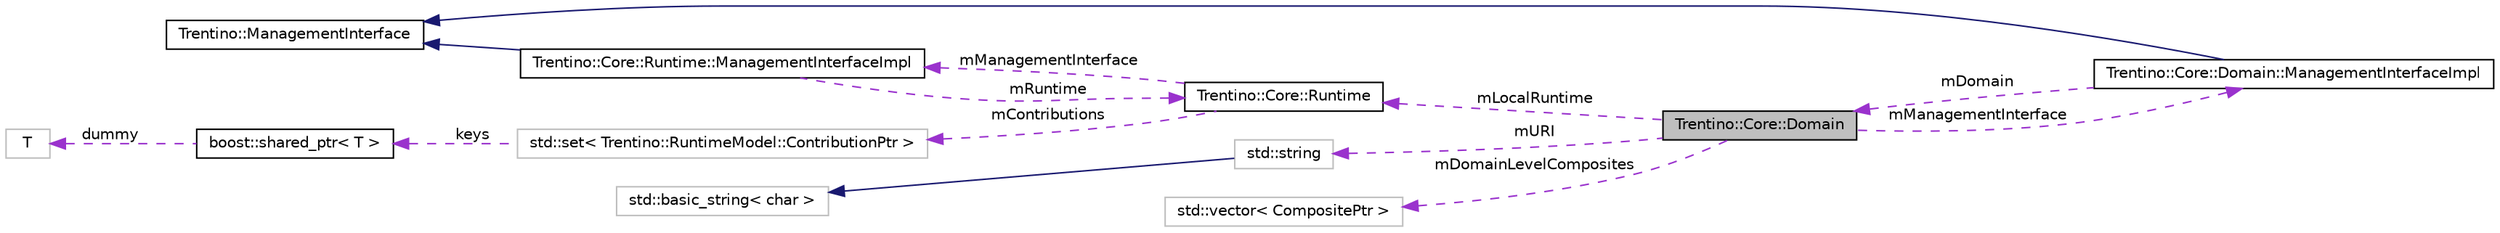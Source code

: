 digraph G
{
  edge [fontname="Helvetica",fontsize="10",labelfontname="Helvetica",labelfontsize="10"];
  node [fontname="Helvetica",fontsize="10",shape=record];
  rankdir="LR";
  Node1 [label="Trentino::Core::Domain",height=0.2,width=0.4,color="black", fillcolor="grey75", style="filled" fontcolor="black"];
  Node2 -> Node1 [dir="back",color="darkorchid3",fontsize="10",style="dashed",label=" mLocalRuntime" ,fontname="Helvetica"];
  Node2 [label="Trentino::Core::Runtime",height=0.2,width=0.4,color="black", fillcolor="white", style="filled",URL="$class_trentino_1_1_core_1_1_runtime.html",tooltip="A class representing the implementation to communicate with the runtime."];
  Node3 -> Node2 [dir="back",color="darkorchid3",fontsize="10",style="dashed",label=" mContributions" ,fontname="Helvetica"];
  Node3 [label="std::set\< Trentino::RuntimeModel::ContributionPtr \>",height=0.2,width=0.4,color="grey75", fillcolor="white", style="filled"];
  Node4 -> Node3 [dir="back",color="darkorchid3",fontsize="10",style="dashed",label=" keys" ,fontname="Helvetica"];
  Node4 [label="boost::shared_ptr\< T \>",height=0.2,width=0.4,color="black", fillcolor="white", style="filled",URL="$classboost_1_1shared__ptr.html"];
  Node5 -> Node4 [dir="back",color="darkorchid3",fontsize="10",style="dashed",label=" dummy" ,fontname="Helvetica"];
  Node5 [label="T",height=0.2,width=0.4,color="grey75", fillcolor="white", style="filled"];
  Node6 -> Node2 [dir="back",color="darkorchid3",fontsize="10",style="dashed",label=" mManagementInterface" ,fontname="Helvetica"];
  Node6 [label="Trentino::Core::Runtime::ManagementInterfaceImpl",height=0.2,width=0.4,color="black", fillcolor="white", style="filled",URL="$class_trentino_1_1_core_1_1_runtime_1_1_management_interface_impl.html"];
  Node7 -> Node6 [dir="back",color="midnightblue",fontsize="10",style="solid",fontname="Helvetica"];
  Node7 [label="Trentino::ManagementInterface",height=0.2,width=0.4,color="black", fillcolor="white", style="filled",URL="$class_trentino_1_1_management_interface.html",tooltip="A class representing the interface to communicate with the runtime."];
  Node2 -> Node6 [dir="back",color="darkorchid3",fontsize="10",style="dashed",label=" mRuntime" ,fontname="Helvetica"];
  Node8 -> Node1 [dir="back",color="darkorchid3",fontsize="10",style="dashed",label=" mURI" ,fontname="Helvetica"];
  Node8 [label="std::string",height=0.2,width=0.4,color="grey75", fillcolor="white", style="filled",tooltip="STL class."];
  Node9 -> Node8 [dir="back",color="midnightblue",fontsize="10",style="solid",fontname="Helvetica"];
  Node9 [label="std::basic_string\< char \>",height=0.2,width=0.4,color="grey75", fillcolor="white", style="filled",tooltip="STL class."];
  Node10 -> Node1 [dir="back",color="darkorchid3",fontsize="10",style="dashed",label=" mDomainLevelComposites" ,fontname="Helvetica"];
  Node10 [label="std::vector\< CompositePtr \>",height=0.2,width=0.4,color="grey75", fillcolor="white", style="filled"];
  Node11 -> Node1 [dir="back",color="darkorchid3",fontsize="10",style="dashed",label=" mManagementInterface" ,fontname="Helvetica"];
  Node11 [label="Trentino::Core::Domain::ManagementInterfaceImpl",height=0.2,width=0.4,color="black", fillcolor="white", style="filled",URL="$class_trentino_1_1_core_1_1_domain_1_1_management_interface_impl.html"];
  Node7 -> Node11 [dir="back",color="midnightblue",fontsize="10",style="solid",fontname="Helvetica"];
  Node1 -> Node11 [dir="back",color="darkorchid3",fontsize="10",style="dashed",label=" mDomain" ,fontname="Helvetica"];
}
